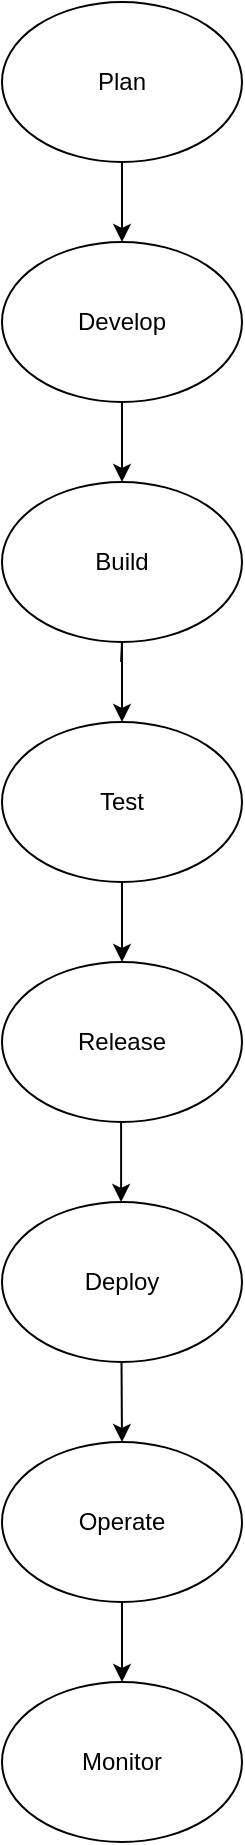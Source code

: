 <mxfile version="28.0.9">
  <diagram name="Page-1" id="4nLNMlrELsjp8RRHx5YR">
    <mxGraphModel dx="2605" dy="1405" grid="1" gridSize="10" guides="1" tooltips="1" connect="1" arrows="1" fold="1" page="1" pageScale="1" pageWidth="850" pageHeight="1100" math="0" shadow="0">
      <root>
        <mxCell id="0" />
        <mxCell id="1" parent="0" />
        <mxCell id="iLJionVwfdv02stNIc_H-1" value="Plan" style="ellipse;whiteSpace=wrap;html=1;" vertex="1" parent="1">
          <mxGeometry x="350" y="40" width="120" height="80" as="geometry" />
        </mxCell>
        <mxCell id="iLJionVwfdv02stNIc_H-3" value="" style="endArrow=classic;html=1;rounded=0;exitX=0.5;exitY=1;exitDx=0;exitDy=0;" edge="1" parent="1" source="iLJionVwfdv02stNIc_H-1">
          <mxGeometry width="50" height="50" relative="1" as="geometry">
            <mxPoint x="390" y="130" as="sourcePoint" />
            <mxPoint x="410" y="160" as="targetPoint" />
          </mxGeometry>
        </mxCell>
        <mxCell id="iLJionVwfdv02stNIc_H-4" value="Develop" style="ellipse;whiteSpace=wrap;html=1;" vertex="1" parent="1">
          <mxGeometry x="350" y="160" width="120" height="80" as="geometry" />
        </mxCell>
        <mxCell id="iLJionVwfdv02stNIc_H-6" value="" style="endArrow=classic;html=1;rounded=0;exitX=0.5;exitY=1;exitDx=0;exitDy=0;" edge="1" parent="1" source="iLJionVwfdv02stNIc_H-4">
          <mxGeometry width="50" height="50" relative="1" as="geometry">
            <mxPoint x="400" y="260" as="sourcePoint" />
            <mxPoint x="410" y="280" as="targetPoint" />
          </mxGeometry>
        </mxCell>
        <mxCell id="iLJionVwfdv02stNIc_H-8" value="Build" style="ellipse;whiteSpace=wrap;html=1;" vertex="1" parent="1">
          <mxGeometry x="350" y="280" width="120" height="80" as="geometry" />
        </mxCell>
        <mxCell id="iLJionVwfdv02stNIc_H-10" value="" style="endArrow=classic;html=1;rounded=0;" edge="1" parent="1">
          <mxGeometry width="50" height="50" relative="1" as="geometry">
            <mxPoint x="409.55" y="370" as="sourcePoint" />
            <mxPoint x="410" y="400" as="targetPoint" />
            <Array as="points">
              <mxPoint x="410" y="360" />
            </Array>
          </mxGeometry>
        </mxCell>
        <mxCell id="iLJionVwfdv02stNIc_H-11" value="Test" style="ellipse;whiteSpace=wrap;html=1;" vertex="1" parent="1">
          <mxGeometry x="350" y="400" width="120" height="80" as="geometry" />
        </mxCell>
        <mxCell id="iLJionVwfdv02stNIc_H-13" value="" style="endArrow=classic;html=1;rounded=0;exitX=0.5;exitY=1;exitDx=0;exitDy=0;" edge="1" parent="1" source="iLJionVwfdv02stNIc_H-11">
          <mxGeometry width="50" height="50" relative="1" as="geometry">
            <mxPoint x="410" y="490" as="sourcePoint" />
            <mxPoint x="410" y="520" as="targetPoint" />
          </mxGeometry>
        </mxCell>
        <mxCell id="iLJionVwfdv02stNIc_H-14" value="Release" style="ellipse;whiteSpace=wrap;html=1;" vertex="1" parent="1">
          <mxGeometry x="350" y="520" width="120" height="80" as="geometry" />
        </mxCell>
        <mxCell id="iLJionVwfdv02stNIc_H-15" value="" style="endArrow=classic;html=1;rounded=0;" edge="1" parent="1">
          <mxGeometry width="50" height="50" relative="1" as="geometry">
            <mxPoint x="409.55" y="600" as="sourcePoint" />
            <mxPoint x="409.55" y="640" as="targetPoint" />
          </mxGeometry>
        </mxCell>
        <mxCell id="iLJionVwfdv02stNIc_H-16" value="Deploy" style="ellipse;whiteSpace=wrap;html=1;" vertex="1" parent="1">
          <mxGeometry x="350" y="640" width="120" height="80" as="geometry" />
        </mxCell>
        <mxCell id="iLJionVwfdv02stNIc_H-17" value="" style="endArrow=classic;html=1;rounded=0;" edge="1" parent="1">
          <mxGeometry width="50" height="50" relative="1" as="geometry">
            <mxPoint x="409.76" y="720" as="sourcePoint" />
            <mxPoint x="410" y="760" as="targetPoint" />
            <Array as="points" />
          </mxGeometry>
        </mxCell>
        <mxCell id="iLJionVwfdv02stNIc_H-18" value="Operate" style="ellipse;whiteSpace=wrap;html=1;" vertex="1" parent="1">
          <mxGeometry x="350" y="760" width="120" height="80" as="geometry" />
        </mxCell>
        <mxCell id="iLJionVwfdv02stNIc_H-19" value="" style="endArrow=classic;html=1;rounded=0;exitX=0.5;exitY=1;exitDx=0;exitDy=0;" edge="1" parent="1" source="iLJionVwfdv02stNIc_H-18">
          <mxGeometry width="50" height="50" relative="1" as="geometry">
            <mxPoint x="385" y="930" as="sourcePoint" />
            <mxPoint x="410" y="880" as="targetPoint" />
          </mxGeometry>
        </mxCell>
        <mxCell id="iLJionVwfdv02stNIc_H-21" value="Monitor" style="ellipse;whiteSpace=wrap;html=1;" vertex="1" parent="1">
          <mxGeometry x="350" y="880" width="120" height="80" as="geometry" />
        </mxCell>
      </root>
    </mxGraphModel>
  </diagram>
</mxfile>
